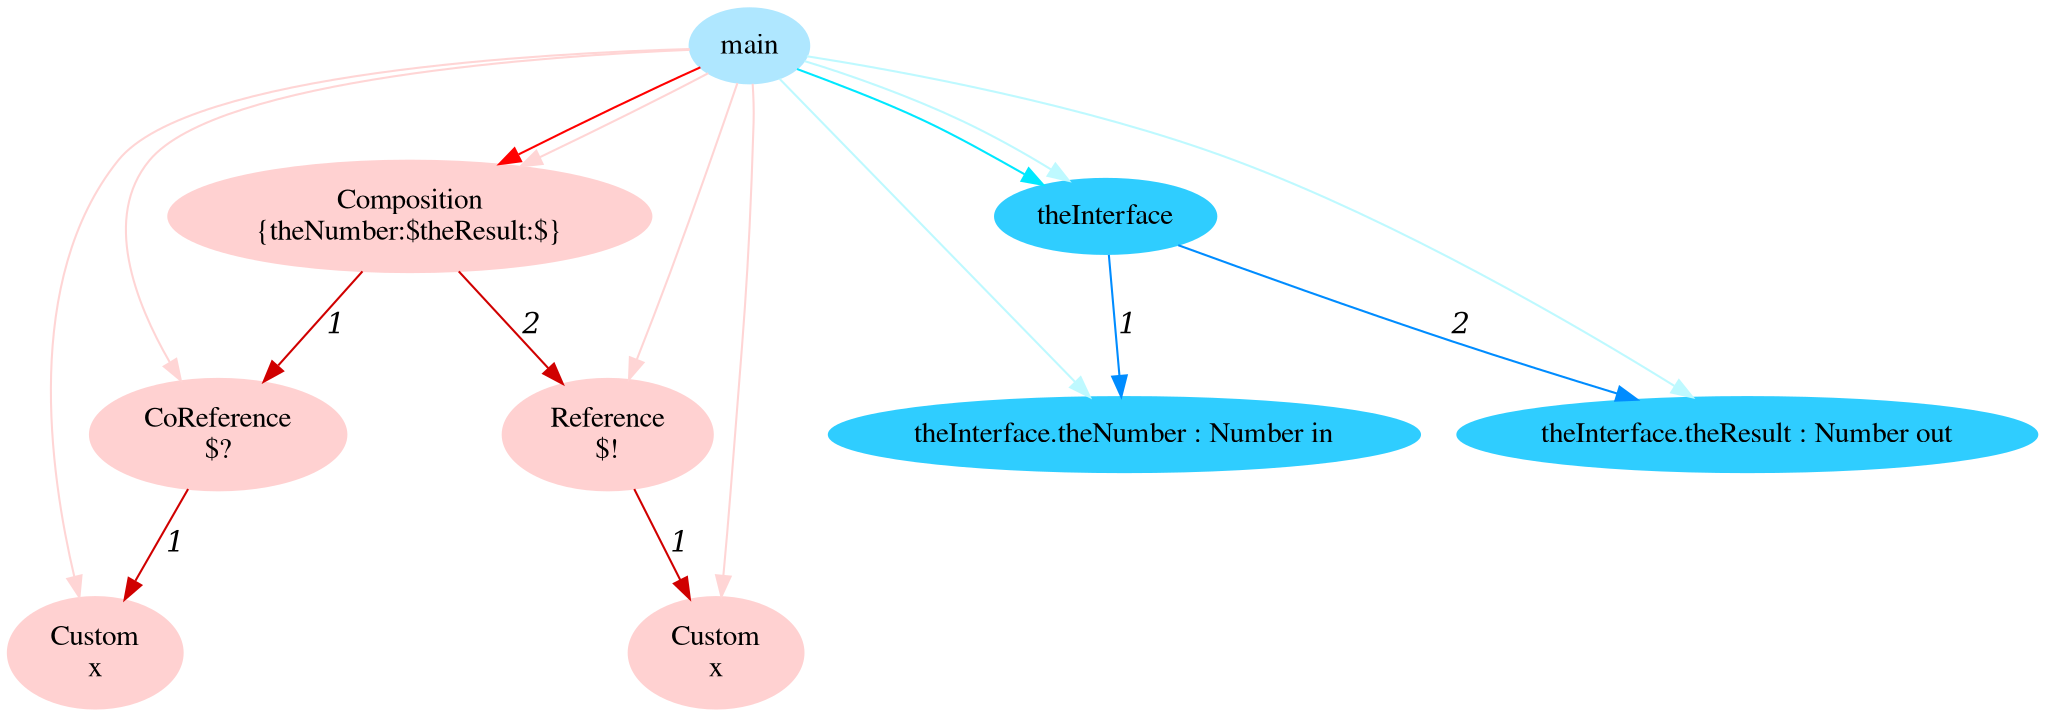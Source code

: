 digraph g{node_14914 [shape="ellipse", style="filled", color="#ffd1d1", fontname="Times", label="Composition
{theNumber:$theResult:$}" ]
node_14916 [shape="ellipse", style="filled", color="#ffd1d1", fontname="Times", label="CoReference
$?" ]
node_14918 [shape="ellipse", style="filled", color="#ffd1d1", fontname="Times", label="Custom
x" ]
node_14921 [shape="ellipse", style="filled", color="#ffd1d1", fontname="Times", label="Reference
$!" ]
node_14923 [shape="ellipse", style="filled", color="#ffd1d1", fontname="Times", label="Custom
x" ]
node_14904 [shape="ellipse", style="filled", color="#afe7ff", fontname="Times", label="main" ]
node_14905 [shape="ellipse", style="filled", color="#2fcdff", fontname="Times", label="theInterface" ]
node_14906 [shape="ellipse", style="filled", color="#2fcdff", fontname="Times", label="theInterface.theNumber : Number in" ]
node_14908 [shape="ellipse", style="filled", color="#2fcdff", fontname="Times", label="theInterface.theResult : Number out" ]
node_14916 -> node_14918 [dir=forward, arrowHead=normal, fontname="Times-Italic", arrowsize=1, color="#d00000", label="1",  headlabel="", taillabel="" ]
node_14921 -> node_14923 [dir=forward, arrowHead=normal, fontname="Times-Italic", arrowsize=1, color="#d00000", label="1",  headlabel="", taillabel="" ]
node_14914 -> node_14916 [dir=forward, arrowHead=normal, fontname="Times-Italic", arrowsize=1, color="#d00000", label="1",  headlabel="", taillabel="" ]
node_14914 -> node_14921 [dir=forward, arrowHead=normal, fontname="Times-Italic", arrowsize=1, color="#d00000", label="2",  headlabel="", taillabel="" ]
node_14904 -> node_14914 [dir=forward, arrowHead=normal, fontname="Times-Italic", arrowsize=1, color="#ff0000", label="",  headlabel="", taillabel="" ]
node_14904 -> node_14914 [dir=forward, arrowHead=normal, fontname="Times-Italic", arrowsize=1, color="#ffd5d5", label="",  headlabel="", taillabel="" ]
node_14904 -> node_14916 [dir=forward, arrowHead=normal, fontname="Times-Italic", arrowsize=1, color="#ffd5d5", label="",  headlabel="", taillabel="" ]
node_14904 -> node_14918 [dir=forward, arrowHead=normal, fontname="Times-Italic", arrowsize=1, color="#ffd5d5", label="",  headlabel="", taillabel="" ]
node_14904 -> node_14921 [dir=forward, arrowHead=normal, fontname="Times-Italic", arrowsize=1, color="#ffd5d5", label="",  headlabel="", taillabel="" ]
node_14904 -> node_14923 [dir=forward, arrowHead=normal, fontname="Times-Italic", arrowsize=1, color="#ffd5d5", label="",  headlabel="", taillabel="" ]
node_14904 -> node_14905 [dir=forward, arrowHead=normal, fontname="Times-Italic", arrowsize=1, color="#00e8ff", label="",  headlabel="", taillabel="" ]
node_14904 -> node_14906 [dir=forward, arrowHead=normal, fontname="Times-Italic", arrowsize=1, color="#bef9ff", label="",  headlabel="", taillabel="" ]
node_14904 -> node_14908 [dir=forward, arrowHead=normal, fontname="Times-Italic", arrowsize=1, color="#bef9ff", label="",  headlabel="", taillabel="" ]
node_14904 -> node_14905 [dir=forward, arrowHead=normal, fontname="Times-Italic", arrowsize=1, color="#bef9ff", label="",  headlabel="", taillabel="" ]
node_14905 -> node_14906 [dir=forward, arrowHead=normal, fontname="Times-Italic", arrowsize=1, color="#008cff", label="1",  headlabel="", taillabel="" ]
node_14905 -> node_14908 [dir=forward, arrowHead=normal, fontname="Times-Italic", arrowsize=1, color="#008cff", label="2",  headlabel="", taillabel="" ]
}